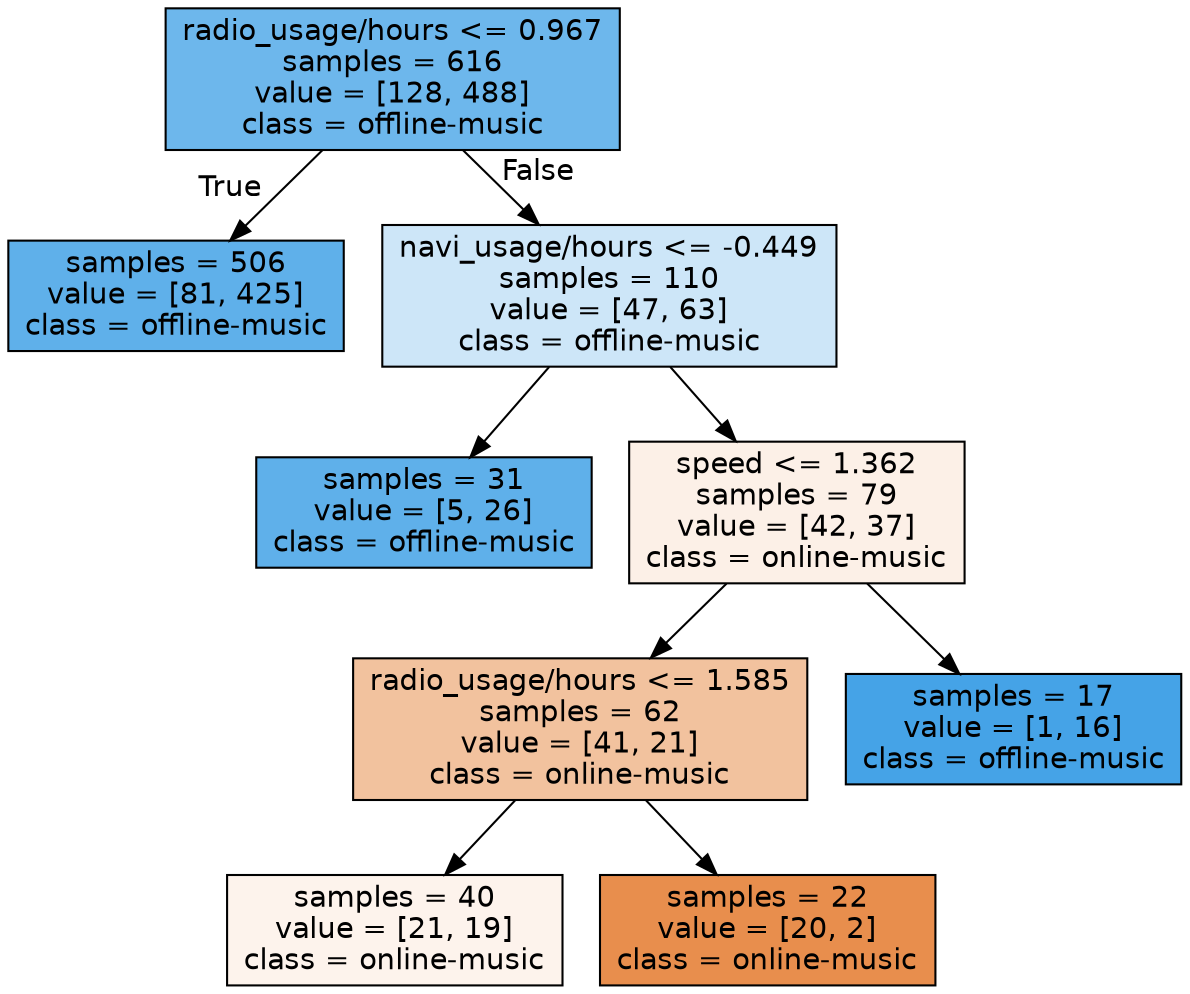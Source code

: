 digraph Tree {
node [shape=box, style="filled", color="black", fontname="helvetica"] ;
edge [fontname="helvetica"] ;
0 [label="radio_usage/hours <= 0.967\nsamples = 616\nvalue = [128, 488]\nclass = offline-music", fillcolor="#6db7ec"] ;
1 [label="samples = 506\nvalue = [81, 425]\nclass = offline-music", fillcolor="#5fb0ea"] ;
0 -> 1 [labeldistance=2.5, labelangle=45, headlabel="True"] ;
2 [label="navi_usage/hours <= -0.449\nsamples = 110\nvalue = [47, 63]\nclass = offline-music", fillcolor="#cde6f8"] ;
0 -> 2 [labeldistance=2.5, labelangle=-45, headlabel="False"] ;
3 [label="samples = 31\nvalue = [5, 26]\nclass = offline-music", fillcolor="#5fb0ea"] ;
2 -> 3 ;
4 [label="speed <= 1.362\nsamples = 79\nvalue = [42, 37]\nclass = online-music", fillcolor="#fcf0e7"] ;
2 -> 4 ;
5 [label="radio_usage/hours <= 1.585\nsamples = 62\nvalue = [41, 21]\nclass = online-music", fillcolor="#f2c29e"] ;
4 -> 5 ;
7 [label="samples = 40\nvalue = [21, 19]\nclass = online-music", fillcolor="#fdf3ec"] ;
5 -> 7 ;
8 [label="samples = 22\nvalue = [20, 2]\nclass = online-music", fillcolor="#e88e4d"] ;
5 -> 8 ;
6 [label="samples = 17\nvalue = [1, 16]\nclass = offline-music", fillcolor="#45a3e7"] ;
4 -> 6 ;
}